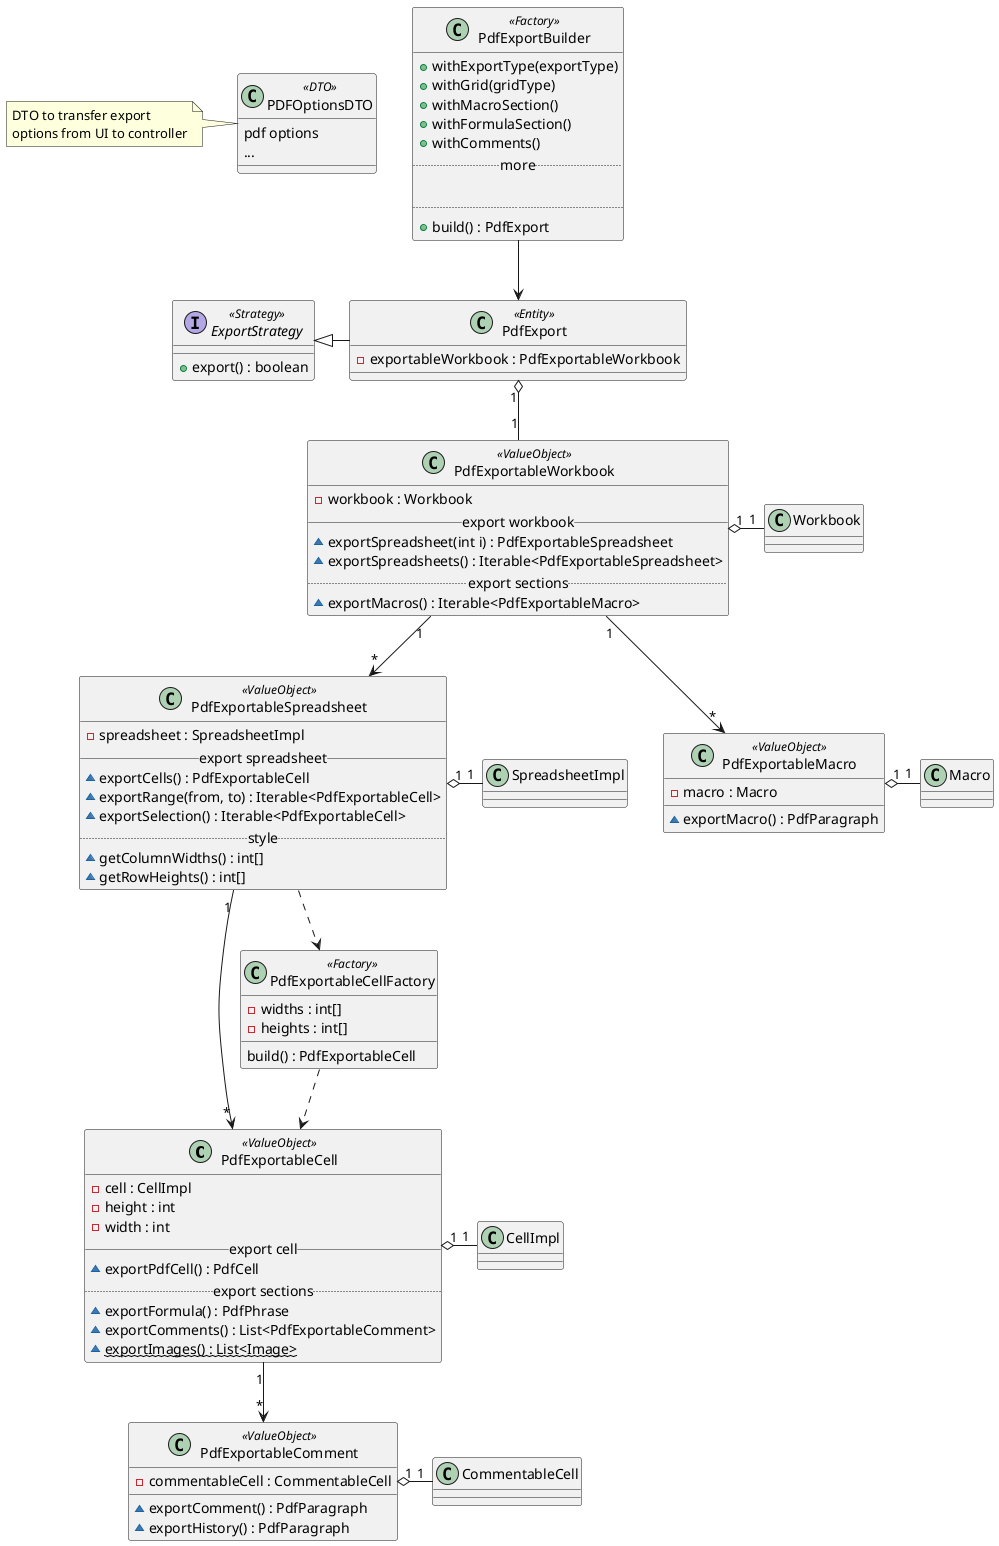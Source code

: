 @startuml complete_pdf_export_dm.png

/' *** BIZ RULES *** '/

class PdfExportableCell <<ValueObject>> {
    - cell : CellImpl
    - height : int
    - width : int
    __ export cell __
    ~ exportPdfCell() : PdfCell
    .. export sections ..
    ~ exportFormula() : PdfPhrase
    ~ exportComments() : List<PdfExportableComment>
    ~ ~~exportImages() : List<Image>~~
}

class PdfExportableComment <<ValueObject>> {
    - commentableCell : CommentableCell
    /' **** Behaviour **** '/
    ~ exportComment() : PdfParagraph
    ~ exportHistory() : PdfParagraph
}

class PdfExportableMacro <<ValueObject>> {
    - macro : Macro
    ~ exportMacro() : PdfParagraph
}

class PdfExportableSpreadsheet <<ValueObject>> {
    - spreadsheet : SpreadsheetImpl
    __ export spreadsheet __
    ~ exportCells() : PdfExportableCell
    ~ exportRange(from, to) : Iterable<PdfExportableCell>
    ~ exportSelection() : Iterable<PdfExportableCell>
    .. style ..
    ~ getColumnWidths() : int[]
    ~ getRowHeights() : int[]
}

class PdfExportableWorkbook <<ValueObject>> {
    - workbook : Workbook
    __ export workbook __
    ~ exportSpreadsheet(int i) : PdfExportableSpreadsheet
    ~ exportSpreadsheets() : Iterable<PdfExportableSpreadsheet>
    .. export sections ..
    ~ exportMacros() : Iterable<PdfExportableMacro>
}

interface ExportStrategy <<Strategy>> {
    + export() : boolean
}

class PdfExport <<Entity>> {
    - exportableWorkbook : PdfExportableWorkbook
}

/' *** PURE FABRICATION *** '/

class PdfExportableCellFactory <<Factory>> {
    - widths : int[]
    - heights : int[]
    build() : PdfExportableCell
}

class PDFOptionsDTO <<DTO>> {
    pdf options
    ...
}
note left
DTO to transfer export
options from UI to controller
end note

class PdfExportBuilder <<Factory>> {
    + withExportType(exportType)
    + withGrid(gridType)
    + withMacroSection()
    + withFormulaSection()
    + withComments()
    .. more ..

    .. ..
    + build() : PdfExport
}

/' *** RELATIONS *** '/

PdfExportableCell "1" o- "1" CellImpl
PdfExportableCell "1" --> "*" PdfExportableComment
PdfExportableComment "1" o- "1" CommentableCell
PdfExportableCellFactory ..> PdfExportableCell

PdfExportableSpreadsheet "1" --> "*" PdfExportableCell
PdfExportableSpreadsheet "1" o- "1" SpreadsheetImpl
PdfExportableSpreadsheet ..> PdfExportableCellFactory

PdfExportableWorkbook "1" o- "1" Workbook
PdfExportableWorkbook "1" --> "*" PdfExportableSpreadsheet
PdfExportableWorkbook "1" --> "*" PdfExportableMacro

PdfExportableMacro "1" o- "1" Macro

ExportStrategy <|- PdfExport

PdfExport "1" o-- "1" PdfExportableWorkbook

PdfExportBuilder --> PdfExport

@enduml